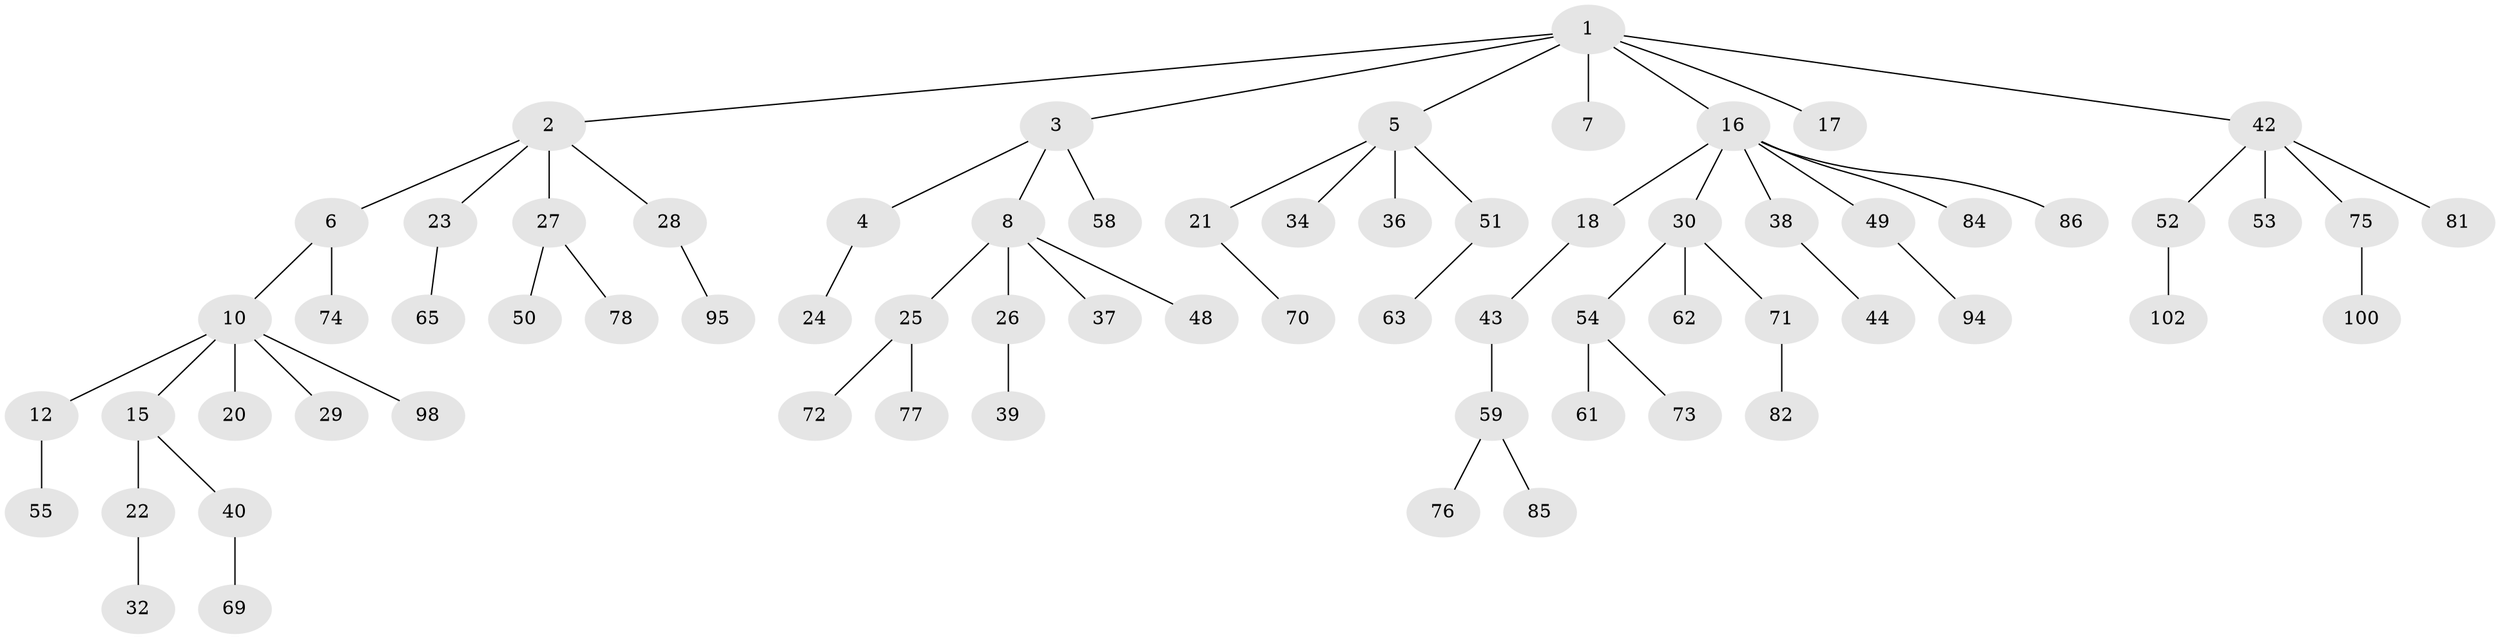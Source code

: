 // original degree distribution, {8: 0.009708737864077669, 5: 0.038834951456310676, 2: 0.24271844660194175, 4: 0.08737864077669903, 1: 0.49514563106796117, 3: 0.1262135922330097}
// Generated by graph-tools (version 1.1) at 2025/11/02/27/25 16:11:25]
// undirected, 69 vertices, 68 edges
graph export_dot {
graph [start="1"]
  node [color=gray90,style=filled];
  1 [super="+35"];
  2 [super="+13"];
  3 [super="+41"];
  4;
  5 [super="+9"];
  6 [super="+47"];
  7;
  8 [super="+14"];
  10 [super="+11"];
  12 [super="+56"];
  15;
  16 [super="+19"];
  17;
  18 [super="+33"];
  20;
  21 [super="+83"];
  22 [super="+31"];
  23 [super="+64"];
  24 [super="+87"];
  25 [super="+67"];
  26 [super="+57"];
  27 [super="+92"];
  28 [super="+93"];
  29 [super="+101"];
  30 [super="+46"];
  32;
  34;
  36 [super="+68"];
  37;
  38;
  39;
  40 [super="+96"];
  42 [super="+45"];
  43 [super="+99"];
  44 [super="+91"];
  48;
  49;
  50;
  51;
  52 [super="+60"];
  53;
  54 [super="+66"];
  55;
  58 [super="+103"];
  59;
  61;
  62 [super="+90"];
  63;
  65;
  69;
  70;
  71 [super="+80"];
  72;
  73;
  74;
  75 [super="+89"];
  76;
  77;
  78 [super="+79"];
  81 [super="+88"];
  82;
  84;
  85 [super="+97"];
  86;
  94;
  95;
  98;
  100;
  102;
  1 -- 2;
  1 -- 3;
  1 -- 5;
  1 -- 7;
  1 -- 16;
  1 -- 17;
  1 -- 42;
  2 -- 6;
  2 -- 23;
  2 -- 28;
  2 -- 27;
  3 -- 4;
  3 -- 8;
  3 -- 58;
  4 -- 24;
  5 -- 34;
  5 -- 51;
  5 -- 36;
  5 -- 21;
  6 -- 10;
  6 -- 74;
  8 -- 37;
  8 -- 48;
  8 -- 25;
  8 -- 26;
  10 -- 20;
  10 -- 29;
  10 -- 12;
  10 -- 98;
  10 -- 15;
  12 -- 55;
  15 -- 22;
  15 -- 40;
  16 -- 18;
  16 -- 86;
  16 -- 49;
  16 -- 84;
  16 -- 38;
  16 -- 30;
  18 -- 43;
  21 -- 70;
  22 -- 32;
  23 -- 65;
  25 -- 77;
  25 -- 72;
  26 -- 39;
  27 -- 50;
  27 -- 78;
  28 -- 95;
  30 -- 54;
  30 -- 62;
  30 -- 71;
  38 -- 44;
  40 -- 69;
  42 -- 52;
  42 -- 81;
  42 -- 75;
  42 -- 53;
  43 -- 59;
  49 -- 94;
  51 -- 63;
  52 -- 102;
  54 -- 61;
  54 -- 73;
  59 -- 76;
  59 -- 85;
  71 -- 82;
  75 -- 100;
}
